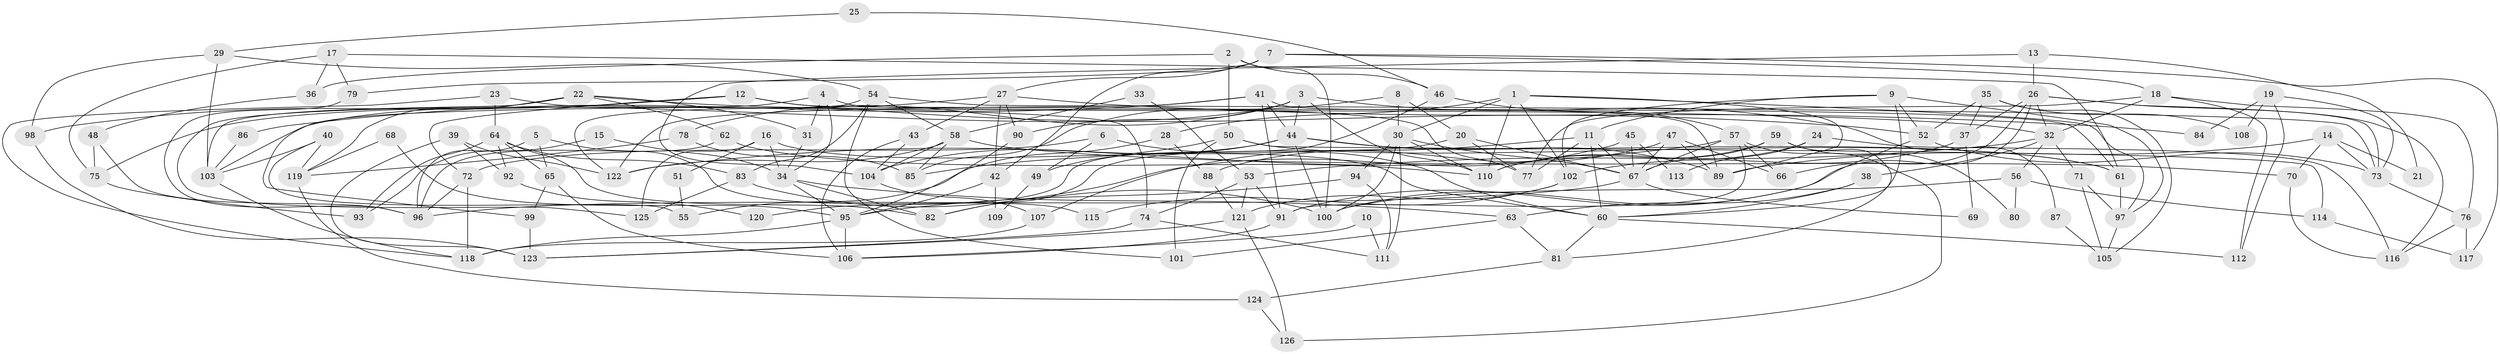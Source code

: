 // Generated by graph-tools (version 1.1) at 2025/36/03/09/25 02:36:27]
// undirected, 126 vertices, 252 edges
graph export_dot {
graph [start="1"]
  node [color=gray90,style=filled];
  1;
  2;
  3;
  4;
  5;
  6;
  7;
  8;
  9;
  10;
  11;
  12;
  13;
  14;
  15;
  16;
  17;
  18;
  19;
  20;
  21;
  22;
  23;
  24;
  25;
  26;
  27;
  28;
  29;
  30;
  31;
  32;
  33;
  34;
  35;
  36;
  37;
  38;
  39;
  40;
  41;
  42;
  43;
  44;
  45;
  46;
  47;
  48;
  49;
  50;
  51;
  52;
  53;
  54;
  55;
  56;
  57;
  58;
  59;
  60;
  61;
  62;
  63;
  64;
  65;
  66;
  67;
  68;
  69;
  70;
  71;
  72;
  73;
  74;
  75;
  76;
  77;
  78;
  79;
  80;
  81;
  82;
  83;
  84;
  85;
  86;
  87;
  88;
  89;
  90;
  91;
  92;
  93;
  94;
  95;
  96;
  97;
  98;
  99;
  100;
  101;
  102;
  103;
  104;
  105;
  106;
  107;
  108;
  109;
  110;
  111;
  112;
  113;
  114;
  115;
  116;
  117;
  118;
  119;
  120;
  121;
  122;
  123;
  124;
  125;
  126;
  1 -- 89;
  1 -- 110;
  1 -- 28;
  1 -- 30;
  1 -- 97;
  1 -- 102;
  2 -- 100;
  2 -- 50;
  2 -- 36;
  2 -- 46;
  3 -- 103;
  3 -- 44;
  3 -- 78;
  3 -- 87;
  3 -- 90;
  3 -- 110;
  4 -- 34;
  4 -- 61;
  4 -- 31;
  4 -- 99;
  5 -- 65;
  5 -- 96;
  5 -- 115;
  6 -- 72;
  6 -- 60;
  6 -- 49;
  7 -- 27;
  7 -- 18;
  7 -- 42;
  7 -- 79;
  7 -- 117;
  8 -- 20;
  8 -- 85;
  8 -- 30;
  9 -- 52;
  9 -- 97;
  9 -- 11;
  9 -- 60;
  9 -- 102;
  10 -- 111;
  10 -- 106;
  11 -- 67;
  11 -- 60;
  11 -- 77;
  11 -- 107;
  12 -- 72;
  12 -- 77;
  12 -- 52;
  12 -- 98;
  13 -- 104;
  13 -- 26;
  13 -- 21;
  14 -- 89;
  14 -- 73;
  14 -- 21;
  14 -- 70;
  15 -- 34;
  15 -- 93;
  16 -- 60;
  16 -- 34;
  16 -- 51;
  16 -- 125;
  17 -- 36;
  17 -- 79;
  17 -- 61;
  17 -- 75;
  18 -- 32;
  18 -- 76;
  18 -- 77;
  18 -- 112;
  19 -- 112;
  19 -- 73;
  19 -- 84;
  19 -- 108;
  20 -- 82;
  20 -- 77;
  20 -- 67;
  22 -- 119;
  22 -- 125;
  22 -- 31;
  22 -- 32;
  22 -- 62;
  22 -- 103;
  23 -- 118;
  23 -- 74;
  23 -- 64;
  24 -- 110;
  24 -- 116;
  24 -- 113;
  25 -- 29;
  25 -- 46;
  26 -- 91;
  26 -- 116;
  26 -- 32;
  26 -- 37;
  26 -- 66;
  26 -- 73;
  27 -- 43;
  27 -- 90;
  27 -- 42;
  27 -- 75;
  27 -- 84;
  28 -- 88;
  28 -- 55;
  29 -- 103;
  29 -- 54;
  29 -- 98;
  30 -- 67;
  30 -- 94;
  30 -- 100;
  30 -- 110;
  30 -- 111;
  31 -- 34;
  32 -- 38;
  32 -- 53;
  32 -- 56;
  32 -- 71;
  33 -- 58;
  33 -- 53;
  34 -- 63;
  34 -- 82;
  34 -- 95;
  35 -- 37;
  35 -- 52;
  35 -- 105;
  35 -- 108;
  36 -- 48;
  37 -- 102;
  37 -- 69;
  38 -- 60;
  38 -- 63;
  39 -- 122;
  39 -- 123;
  39 -- 92;
  40 -- 119;
  40 -- 103;
  40 -- 55;
  41 -- 91;
  41 -- 122;
  41 -- 44;
  41 -- 86;
  41 -- 89;
  42 -- 95;
  42 -- 109;
  43 -- 104;
  43 -- 106;
  44 -- 61;
  44 -- 49;
  44 -- 89;
  44 -- 100;
  44 -- 104;
  45 -- 67;
  45 -- 82;
  45 -- 113;
  46 -- 57;
  46 -- 120;
  47 -- 89;
  47 -- 67;
  47 -- 66;
  47 -- 88;
  48 -- 96;
  48 -- 75;
  49 -- 109;
  50 -- 101;
  50 -- 61;
  50 -- 85;
  50 -- 114;
  51 -- 55;
  52 -- 100;
  52 -- 73;
  53 -- 74;
  53 -- 91;
  53 -- 121;
  54 -- 83;
  54 -- 73;
  54 -- 58;
  54 -- 101;
  54 -- 122;
  56 -- 100;
  56 -- 80;
  56 -- 114;
  57 -- 66;
  57 -- 67;
  57 -- 91;
  57 -- 122;
  57 -- 126;
  58 -- 122;
  58 -- 70;
  58 -- 85;
  58 -- 104;
  59 -- 67;
  59 -- 110;
  59 -- 80;
  59 -- 81;
  60 -- 81;
  60 -- 112;
  61 -- 97;
  62 -- 110;
  62 -- 96;
  63 -- 81;
  63 -- 101;
  64 -- 65;
  64 -- 82;
  64 -- 83;
  64 -- 92;
  64 -- 93;
  65 -- 99;
  65 -- 106;
  67 -- 69;
  67 -- 96;
  68 -- 95;
  68 -- 119;
  70 -- 116;
  71 -- 105;
  71 -- 97;
  72 -- 96;
  72 -- 118;
  73 -- 76;
  74 -- 123;
  74 -- 111;
  75 -- 93;
  76 -- 117;
  76 -- 116;
  78 -- 85;
  78 -- 119;
  79 -- 96;
  81 -- 124;
  83 -- 100;
  83 -- 125;
  86 -- 103;
  87 -- 105;
  88 -- 121;
  90 -- 95;
  91 -- 106;
  92 -- 120;
  94 -- 95;
  94 -- 111;
  95 -- 106;
  95 -- 118;
  97 -- 105;
  98 -- 123;
  99 -- 123;
  102 -- 115;
  102 -- 121;
  103 -- 118;
  104 -- 107;
  107 -- 118;
  114 -- 117;
  119 -- 124;
  121 -- 123;
  121 -- 126;
  124 -- 126;
}
